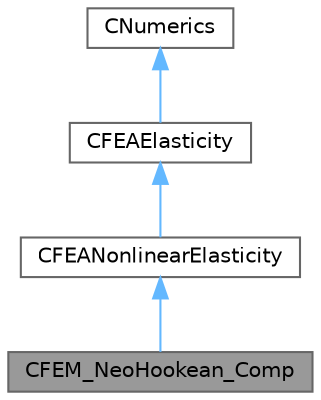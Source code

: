 digraph "CFEM_NeoHookean_Comp"
{
 // LATEX_PDF_SIZE
  bgcolor="transparent";
  edge [fontname=Helvetica,fontsize=10,labelfontname=Helvetica,labelfontsize=10];
  node [fontname=Helvetica,fontsize=10,shape=box,height=0.2,width=0.4];
  Node1 [id="Node000001",label="CFEM_NeoHookean_Comp",height=0.2,width=0.4,color="gray40", fillcolor="grey60", style="filled", fontcolor="black",tooltip="Class for computing the constitutive and stress tensors for a neo-Hookean material model,..."];
  Node2 -> Node1 [id="edge1_Node000001_Node000002",dir="back",color="steelblue1",style="solid",tooltip=" "];
  Node2 [id="Node000002",label="CFEANonlinearElasticity",height=0.2,width=0.4,color="gray40", fillcolor="white", style="filled",URL="$classCFEANonlinearElasticity.html",tooltip="Abstract class for computing the stiffness matrix of a nonlinear elasticity problem...."];
  Node3 -> Node2 [id="edge2_Node000002_Node000003",dir="back",color="steelblue1",style="solid",tooltip=" "];
  Node3 [id="Node000003",label="CFEAElasticity",height=0.2,width=0.4,color="gray40", fillcolor="white", style="filled",URL="$classCFEAElasticity.html",tooltip="Abstract class for computing the tangent matrix and the residual for structural problems."];
  Node4 -> Node3 [id="edge3_Node000003_Node000004",dir="back",color="steelblue1",style="solid",tooltip=" "];
  Node4 [id="Node000004",label="CNumerics",height=0.2,width=0.4,color="gray40", fillcolor="white", style="filled",URL="$classCNumerics.html",tooltip="Class for defining the numerical methods."];
}
